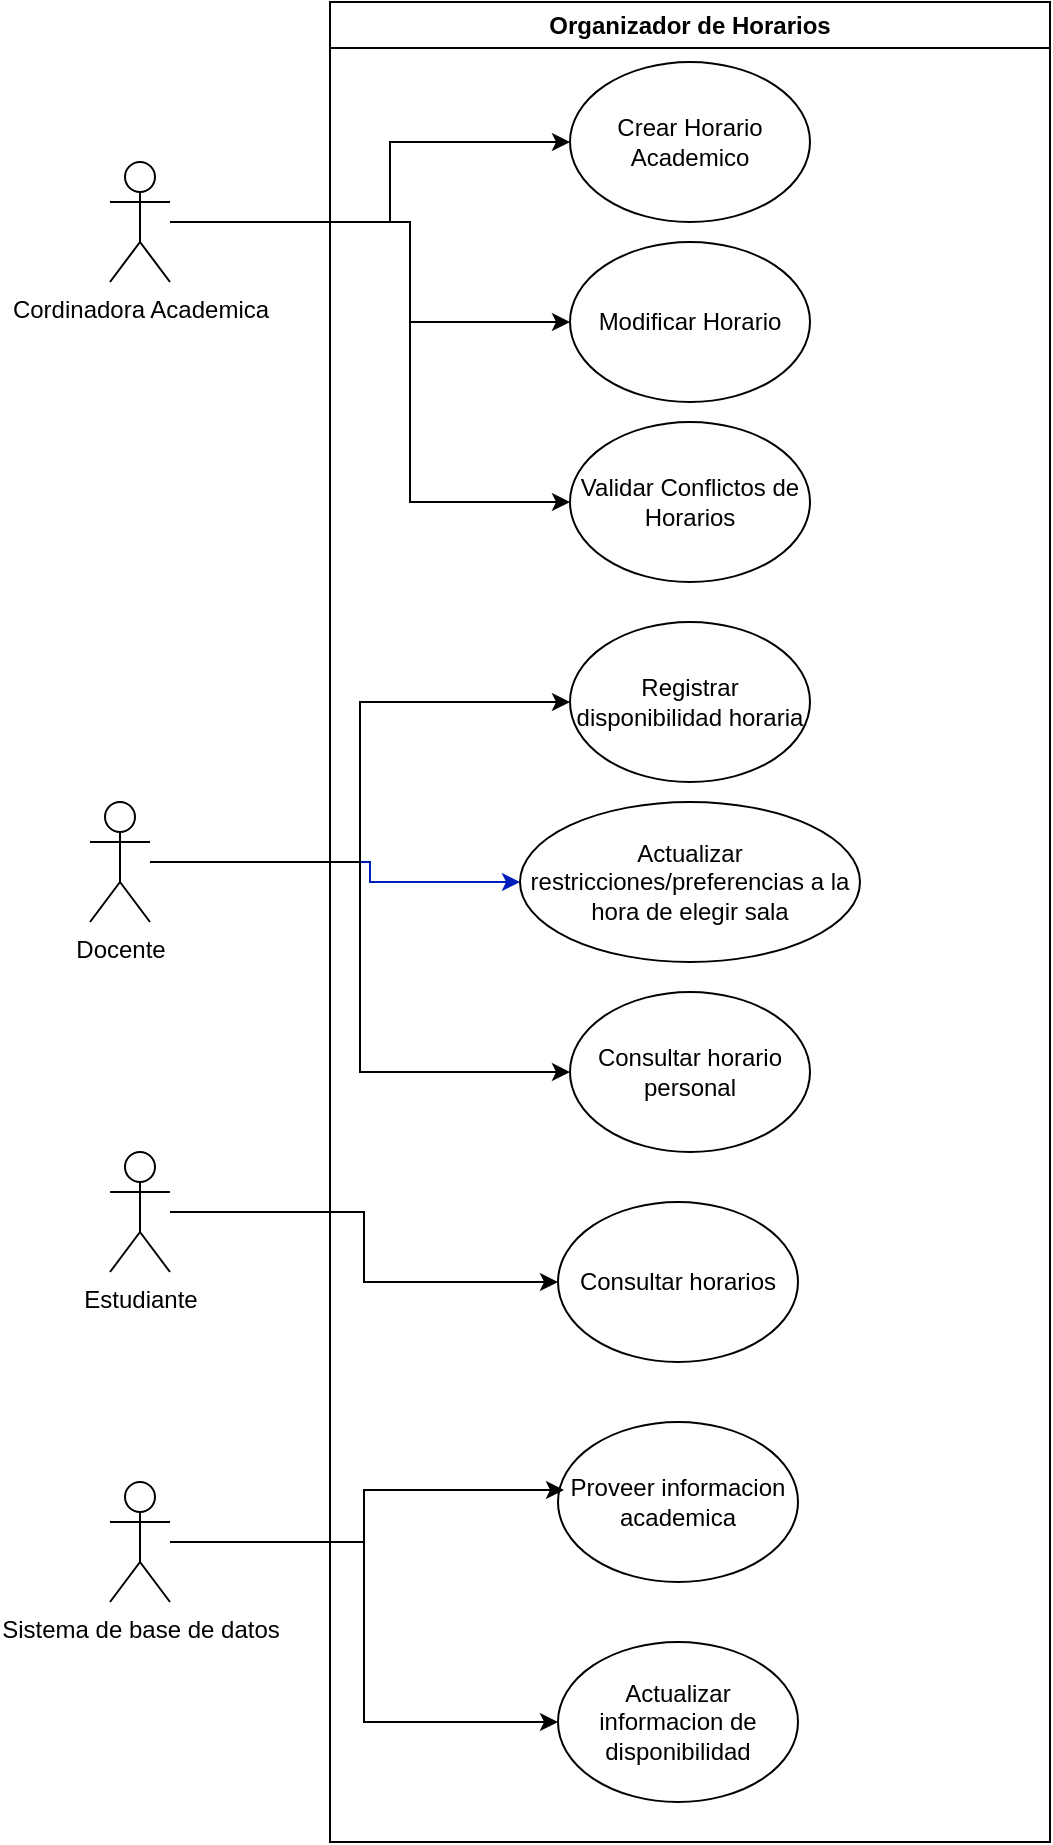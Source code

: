 <mxfile version="28.1.0">
  <diagram name="Página-1" id="pB4onBRnwppH6UoJo1hm">
    <mxGraphModel dx="1979" dy="1137" grid="1" gridSize="10" guides="1" tooltips="1" connect="1" arrows="1" fold="1" page="1" pageScale="1" pageWidth="827" pageHeight="1169" math="0" shadow="0">
      <root>
        <mxCell id="0" />
        <mxCell id="1" parent="0" />
        <mxCell id="Z7L97PA5ZH27VDLd17E8-8" style="edgeStyle=orthogonalEdgeStyle;rounded=0;orthogonalLoop=1;jettySize=auto;html=1;entryX=0;entryY=0.5;entryDx=0;entryDy=0;" edge="1" parent="1" source="Z7L97PA5ZH27VDLd17E8-1" target="Z7L97PA5ZH27VDLd17E8-7">
          <mxGeometry relative="1" as="geometry">
            <Array as="points">
              <mxPoint x="270" y="120" />
              <mxPoint x="270" y="80" />
            </Array>
          </mxGeometry>
        </mxCell>
        <mxCell id="Z7L97PA5ZH27VDLd17E8-11" style="edgeStyle=orthogonalEdgeStyle;rounded=0;orthogonalLoop=1;jettySize=auto;html=1;entryX=0;entryY=0.5;entryDx=0;entryDy=0;" edge="1" parent="1" source="Z7L97PA5ZH27VDLd17E8-1" target="Z7L97PA5ZH27VDLd17E8-10">
          <mxGeometry relative="1" as="geometry">
            <Array as="points">
              <mxPoint x="280" y="120" />
              <mxPoint x="280" y="170" />
            </Array>
          </mxGeometry>
        </mxCell>
        <mxCell id="Z7L97PA5ZH27VDLd17E8-14" style="edgeStyle=orthogonalEdgeStyle;rounded=0;orthogonalLoop=1;jettySize=auto;html=1;entryX=0;entryY=0.5;entryDx=0;entryDy=0;" edge="1" parent="1" source="Z7L97PA5ZH27VDLd17E8-1" target="Z7L97PA5ZH27VDLd17E8-13">
          <mxGeometry relative="1" as="geometry">
            <Array as="points">
              <mxPoint x="280" y="120" />
              <mxPoint x="280" y="260" />
            </Array>
          </mxGeometry>
        </mxCell>
        <mxCell id="Z7L97PA5ZH27VDLd17E8-1" value="Cordinadora Academica" style="shape=umlActor;verticalLabelPosition=bottom;verticalAlign=top;html=1;outlineConnect=0;" vertex="1" parent="1">
          <mxGeometry x="130" y="90" width="30" height="60" as="geometry" />
        </mxCell>
        <mxCell id="Z7L97PA5ZH27VDLd17E8-19" style="edgeStyle=orthogonalEdgeStyle;rounded=0;orthogonalLoop=1;jettySize=auto;html=1;entryX=0;entryY=0.5;entryDx=0;entryDy=0;" edge="1" parent="1" source="Z7L97PA5ZH27VDLd17E8-2" target="Z7L97PA5ZH27VDLd17E8-16">
          <mxGeometry relative="1" as="geometry" />
        </mxCell>
        <mxCell id="Z7L97PA5ZH27VDLd17E8-20" style="edgeStyle=orthogonalEdgeStyle;rounded=0;orthogonalLoop=1;jettySize=auto;html=1;entryX=0;entryY=0.5;entryDx=0;entryDy=0;fillColor=#0050ef;strokeColor=#001DBC;" edge="1" parent="1" source="Z7L97PA5ZH27VDLd17E8-2" target="Z7L97PA5ZH27VDLd17E8-17">
          <mxGeometry relative="1" as="geometry">
            <Array as="points">
              <mxPoint x="260" y="440" />
              <mxPoint x="260" y="450" />
            </Array>
          </mxGeometry>
        </mxCell>
        <mxCell id="Z7L97PA5ZH27VDLd17E8-21" style="edgeStyle=orthogonalEdgeStyle;rounded=0;orthogonalLoop=1;jettySize=auto;html=1;entryX=0;entryY=0.5;entryDx=0;entryDy=0;" edge="1" parent="1" source="Z7L97PA5ZH27VDLd17E8-2" target="Z7L97PA5ZH27VDLd17E8-18">
          <mxGeometry relative="1" as="geometry" />
        </mxCell>
        <mxCell id="Z7L97PA5ZH27VDLd17E8-2" value="Docente&lt;div&gt;&lt;br&gt;&lt;/div&gt;" style="shape=umlActor;verticalLabelPosition=bottom;verticalAlign=top;html=1;outlineConnect=0;" vertex="1" parent="1">
          <mxGeometry x="120" y="410" width="30" height="60" as="geometry" />
        </mxCell>
        <mxCell id="Z7L97PA5ZH27VDLd17E8-23" style="edgeStyle=orthogonalEdgeStyle;rounded=0;orthogonalLoop=1;jettySize=auto;html=1;entryX=0;entryY=0.5;entryDx=0;entryDy=0;" edge="1" parent="1" source="Z7L97PA5ZH27VDLd17E8-3" target="Z7L97PA5ZH27VDLd17E8-22">
          <mxGeometry relative="1" as="geometry" />
        </mxCell>
        <mxCell id="Z7L97PA5ZH27VDLd17E8-3" value="Estudiante" style="shape=umlActor;verticalLabelPosition=bottom;verticalAlign=top;html=1;outlineConnect=0;" vertex="1" parent="1">
          <mxGeometry x="130" y="585" width="30" height="60" as="geometry" />
        </mxCell>
        <mxCell id="Z7L97PA5ZH27VDLd17E8-6" value="Organizador de Horarios" style="swimlane;whiteSpace=wrap;html=1;" vertex="1" parent="1">
          <mxGeometry x="240" y="10" width="360" height="920" as="geometry" />
        </mxCell>
        <mxCell id="Z7L97PA5ZH27VDLd17E8-7" value="Crear Horario Academico" style="ellipse;whiteSpace=wrap;html=1;" vertex="1" parent="Z7L97PA5ZH27VDLd17E8-6">
          <mxGeometry x="120" y="30" width="120" height="80" as="geometry" />
        </mxCell>
        <mxCell id="Z7L97PA5ZH27VDLd17E8-10" value="Modificar Horario" style="ellipse;whiteSpace=wrap;html=1;" vertex="1" parent="Z7L97PA5ZH27VDLd17E8-6">
          <mxGeometry x="120" y="120" width="120" height="80" as="geometry" />
        </mxCell>
        <mxCell id="Z7L97PA5ZH27VDLd17E8-13" value="Validar Conflictos de Horarios" style="ellipse;whiteSpace=wrap;html=1;" vertex="1" parent="Z7L97PA5ZH27VDLd17E8-6">
          <mxGeometry x="120" y="210" width="120" height="80" as="geometry" />
        </mxCell>
        <mxCell id="Z7L97PA5ZH27VDLd17E8-16" value="Registrar disponibilidad horaria" style="ellipse;whiteSpace=wrap;html=1;" vertex="1" parent="Z7L97PA5ZH27VDLd17E8-6">
          <mxGeometry x="120" y="310" width="120" height="80" as="geometry" />
        </mxCell>
        <mxCell id="Z7L97PA5ZH27VDLd17E8-17" value="Actualizar restricciones/preferencias a la hora de elegir sala" style="ellipse;whiteSpace=wrap;html=1;" vertex="1" parent="Z7L97PA5ZH27VDLd17E8-6">
          <mxGeometry x="95" y="400" width="170" height="80" as="geometry" />
        </mxCell>
        <mxCell id="Z7L97PA5ZH27VDLd17E8-18" value="Consultar horario personal" style="ellipse;whiteSpace=wrap;html=1;" vertex="1" parent="Z7L97PA5ZH27VDLd17E8-6">
          <mxGeometry x="120" y="495" width="120" height="80" as="geometry" />
        </mxCell>
        <mxCell id="Z7L97PA5ZH27VDLd17E8-22" value="Consultar horarios" style="ellipse;whiteSpace=wrap;html=1;" vertex="1" parent="Z7L97PA5ZH27VDLd17E8-6">
          <mxGeometry x="114" y="600" width="120" height="80" as="geometry" />
        </mxCell>
        <mxCell id="Z7L97PA5ZH27VDLd17E8-24" value="Proveer informacion academica" style="ellipse;whiteSpace=wrap;html=1;" vertex="1" parent="Z7L97PA5ZH27VDLd17E8-6">
          <mxGeometry x="114" y="710" width="120" height="80" as="geometry" />
        </mxCell>
        <mxCell id="Z7L97PA5ZH27VDLd17E8-27" value="Actualizar informacion de disponibilidad" style="ellipse;whiteSpace=wrap;html=1;" vertex="1" parent="Z7L97PA5ZH27VDLd17E8-6">
          <mxGeometry x="114" y="820" width="120" height="80" as="geometry" />
        </mxCell>
        <mxCell id="Z7L97PA5ZH27VDLd17E8-28" style="edgeStyle=orthogonalEdgeStyle;rounded=0;orthogonalLoop=1;jettySize=auto;html=1;entryX=0;entryY=0.5;entryDx=0;entryDy=0;" edge="1" parent="1" source="Z7L97PA5ZH27VDLd17E8-25" target="Z7L97PA5ZH27VDLd17E8-27">
          <mxGeometry relative="1" as="geometry" />
        </mxCell>
        <mxCell id="Z7L97PA5ZH27VDLd17E8-25" value="Sistema de base de datos" style="shape=umlActor;verticalLabelPosition=bottom;verticalAlign=top;html=1;outlineConnect=0;" vertex="1" parent="1">
          <mxGeometry x="130" y="750" width="30" height="60" as="geometry" />
        </mxCell>
        <mxCell id="Z7L97PA5ZH27VDLd17E8-26" style="edgeStyle=orthogonalEdgeStyle;rounded=0;orthogonalLoop=1;jettySize=auto;html=1;entryX=0.025;entryY=0.425;entryDx=0;entryDy=0;entryPerimeter=0;" edge="1" parent="1" source="Z7L97PA5ZH27VDLd17E8-25" target="Z7L97PA5ZH27VDLd17E8-24">
          <mxGeometry relative="1" as="geometry" />
        </mxCell>
      </root>
    </mxGraphModel>
  </diagram>
</mxfile>
